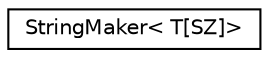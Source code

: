 digraph "Graphical Class Hierarchy"
{
  edge [fontname="Helvetica",fontsize="10",labelfontname="Helvetica",labelfontsize="10"];
  node [fontname="Helvetica",fontsize="10",shape=record];
  rankdir="LR";
  Node1 [label="StringMaker\< T[SZ]\>",height=0.2,width=0.4,color="black", fillcolor="white", style="filled",URL="$structCatch_1_1StringMaker_3_01T[SZ]_4.html"];
}
